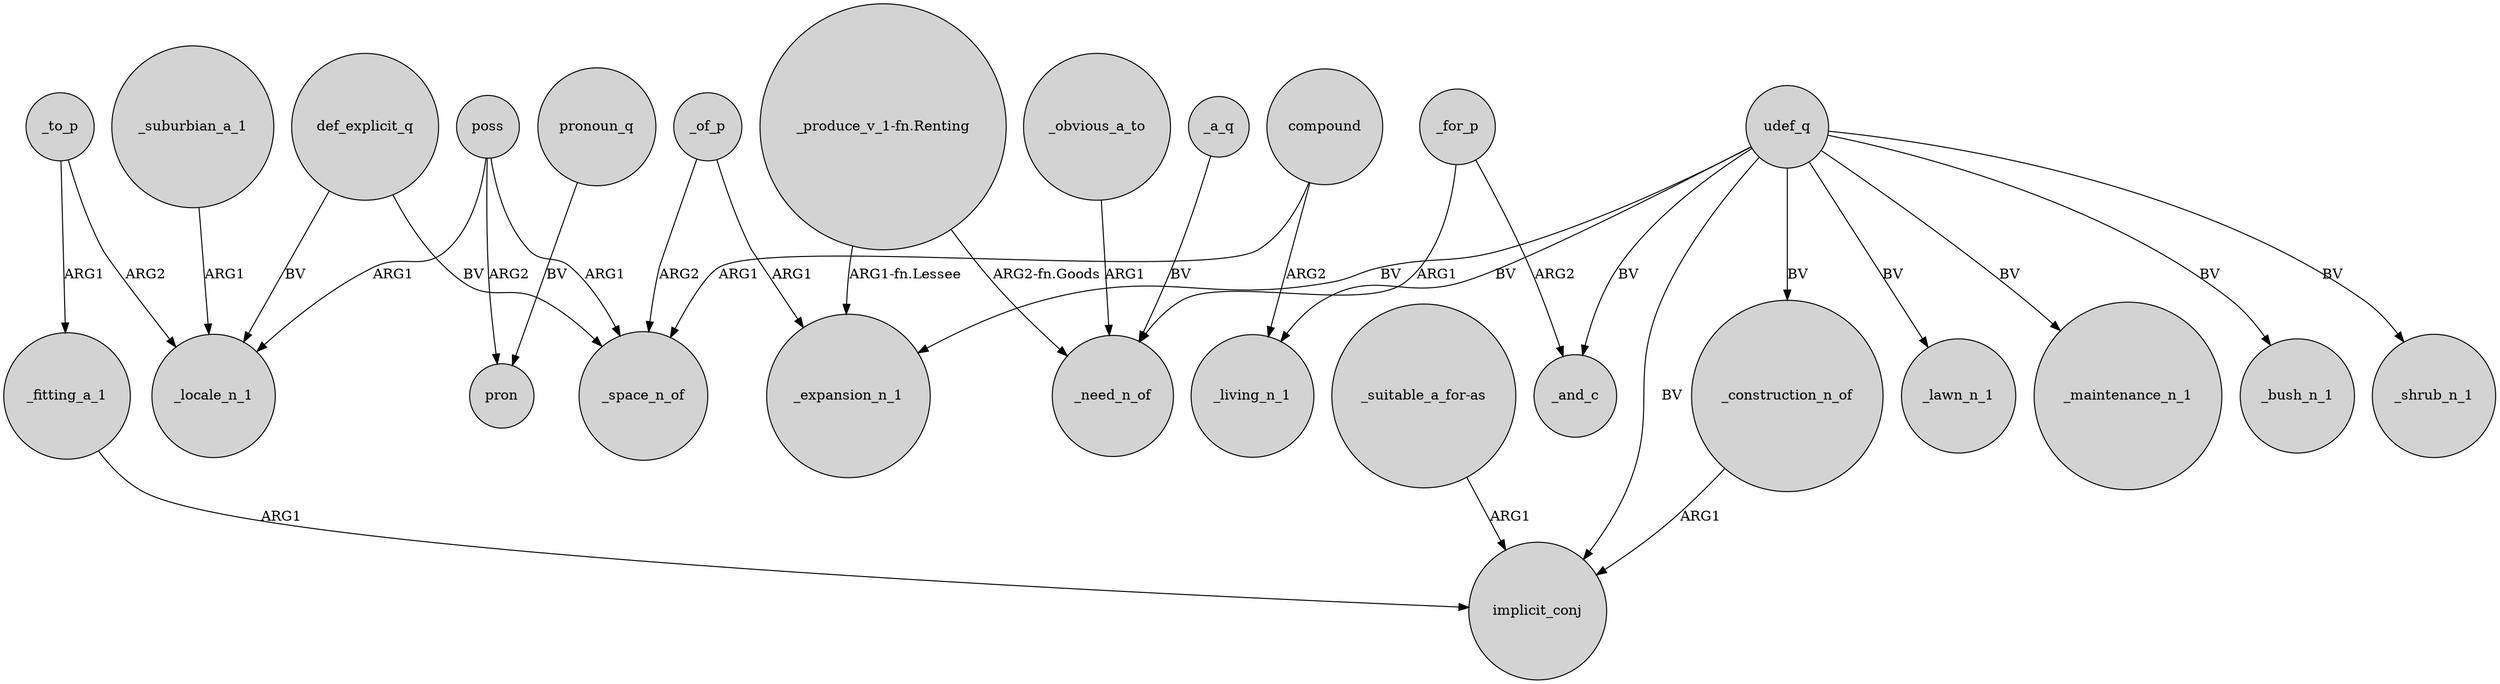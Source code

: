 digraph {
	node [shape=circle style=filled]
	_to_p -> _locale_n_1 [label=ARG2]
	udef_q -> _expansion_n_1 [label=BV]
	_suburbian_a_1 -> _locale_n_1 [label=ARG1]
	_of_p -> _expansion_n_1 [label=ARG1]
	compound -> _space_n_of [label=ARG1]
	_to_p -> _fitting_a_1 [label=ARG1]
	"_produce_v_1-fn.Renting" -> _need_n_of [label="ARG2-fn.Goods"]
	udef_q -> _and_c [label=BV]
	_of_p -> _space_n_of [label=ARG2]
	_for_p -> _need_n_of [label=ARG1]
	pronoun_q -> pron [label=BV]
	poss -> pron [label=ARG2]
	_fitting_a_1 -> implicit_conj [label=ARG1]
	"_suitable_a_for-as" -> implicit_conj [label=ARG1]
	udef_q -> _lawn_n_1 [label=BV]
	udef_q -> _maintenance_n_1 [label=BV]
	udef_q -> _bush_n_1 [label=BV]
	_obvious_a_to -> _need_n_of [label=ARG1]
	"_produce_v_1-fn.Renting" -> _expansion_n_1 [label="ARG1-fn.Lessee"]
	poss -> _locale_n_1 [label=ARG1]
	compound -> _living_n_1 [label=ARG2]
	udef_q -> _shrub_n_1 [label=BV]
	_construction_n_of -> implicit_conj [label=ARG1]
	udef_q -> _construction_n_of [label=BV]
	poss -> _space_n_of [label=ARG1]
	def_explicit_q -> _space_n_of [label=BV]
	_a_q -> _need_n_of [label=BV]
	def_explicit_q -> _locale_n_1 [label=BV]
	udef_q -> implicit_conj [label=BV]
	udef_q -> _living_n_1 [label=BV]
	_for_p -> _and_c [label=ARG2]
}
